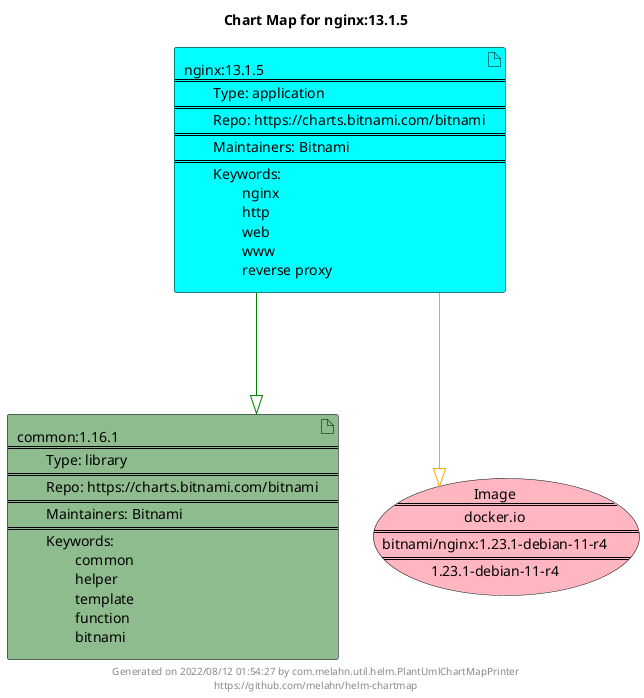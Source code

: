 @startuml
skinparam linetype ortho
skinparam backgroundColor white
skinparam usecaseBorderColor black
skinparam usecaseArrowColor LightSlateGray
skinparam artifactBorderColor black
skinparam artifactArrowColor LightSlateGray

title Chart Map for nginx:13.1.5

'There are 2 referenced Helm Charts
artifact "common:1.16.1\n====\n\tType: library\n====\n\tRepo: https://charts.bitnami.com/bitnami\n====\n\tMaintainers: Bitnami\n====\n\tKeywords: \n\t\tcommon\n\t\thelper\n\t\ttemplate\n\t\tfunction\n\t\tbitnami" as common_1_16_1 #DarkSeaGreen
artifact "nginx:13.1.5\n====\n\tType: application\n====\n\tRepo: https://charts.bitnami.com/bitnami\n====\n\tMaintainers: Bitnami\n====\n\tKeywords: \n\t\tnginx\n\t\thttp\n\t\tweb\n\t\twww\n\t\treverse proxy" as nginx_13_1_5 #Aqua

'There is one referenced Docker Image
usecase "Image\n====\ndocker.io\n====\nbitnami/nginx:1.23.1-debian-11-r4\n====\n1.23.1-debian-11-r4" as docker_io_bitnami_nginx_1_23_1_debian_11_r4 #LightPink

'Chart Dependencies
nginx_13_1_5--[#green]-|>common_1_16_1
nginx_13_1_5--[#orange]-|>docker_io_bitnami_nginx_1_23_1_debian_11_r4

center footer Generated on 2022/08/12 01:54:27 by com.melahn.util.helm.PlantUmlChartMapPrinter\nhttps://github.com/melahn/helm-chartmap
@enduml
